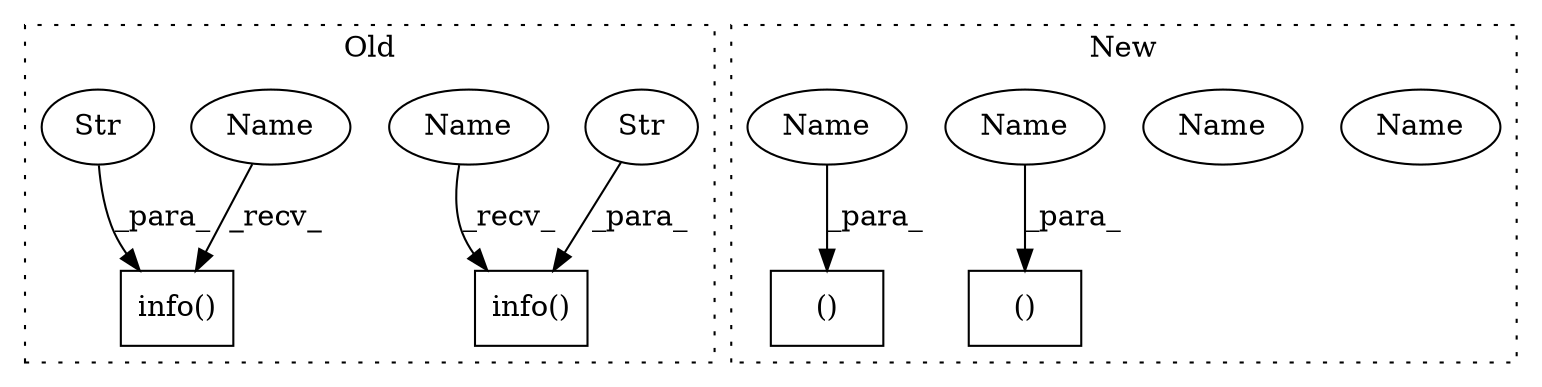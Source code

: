 digraph G {
subgraph cluster0 {
1 [label="info()" a="75" s="6717,6747" l="12,1" shape="box"];
3 [label="Str" a="66" s="6729" l="18" shape="ellipse"];
4 [label="info()" a="75" s="6529,6559" l="12,1" shape="box"];
5 [label="Str" a="66" s="6541" l="18" shape="ellipse"];
9 [label="Name" a="87" s="6717" l="6" shape="ellipse"];
10 [label="Name" a="87" s="6529" l="6" shape="ellipse"];
label = "Old";
style="dotted";
}
subgraph cluster1 {
2 [label="()" a="54" s="4780" l="35" shape="box"];
6 [label="()" a="54" s="4571" l="54" shape="box"];
7 [label="Name" a="87" s="4798" l="17" shape="ellipse"];
8 [label="Name" a="87" s="4589" l="17" shape="ellipse"];
11 [label="Name" a="87" s="4798" l="17" shape="ellipse"];
12 [label="Name" a="87" s="4589" l="17" shape="ellipse"];
label = "New";
style="dotted";
}
3 -> 1 [label="_para_"];
5 -> 4 [label="_para_"];
9 -> 1 [label="_recv_"];
10 -> 4 [label="_recv_"];
11 -> 2 [label="_para_"];
12 -> 6 [label="_para_"];
}